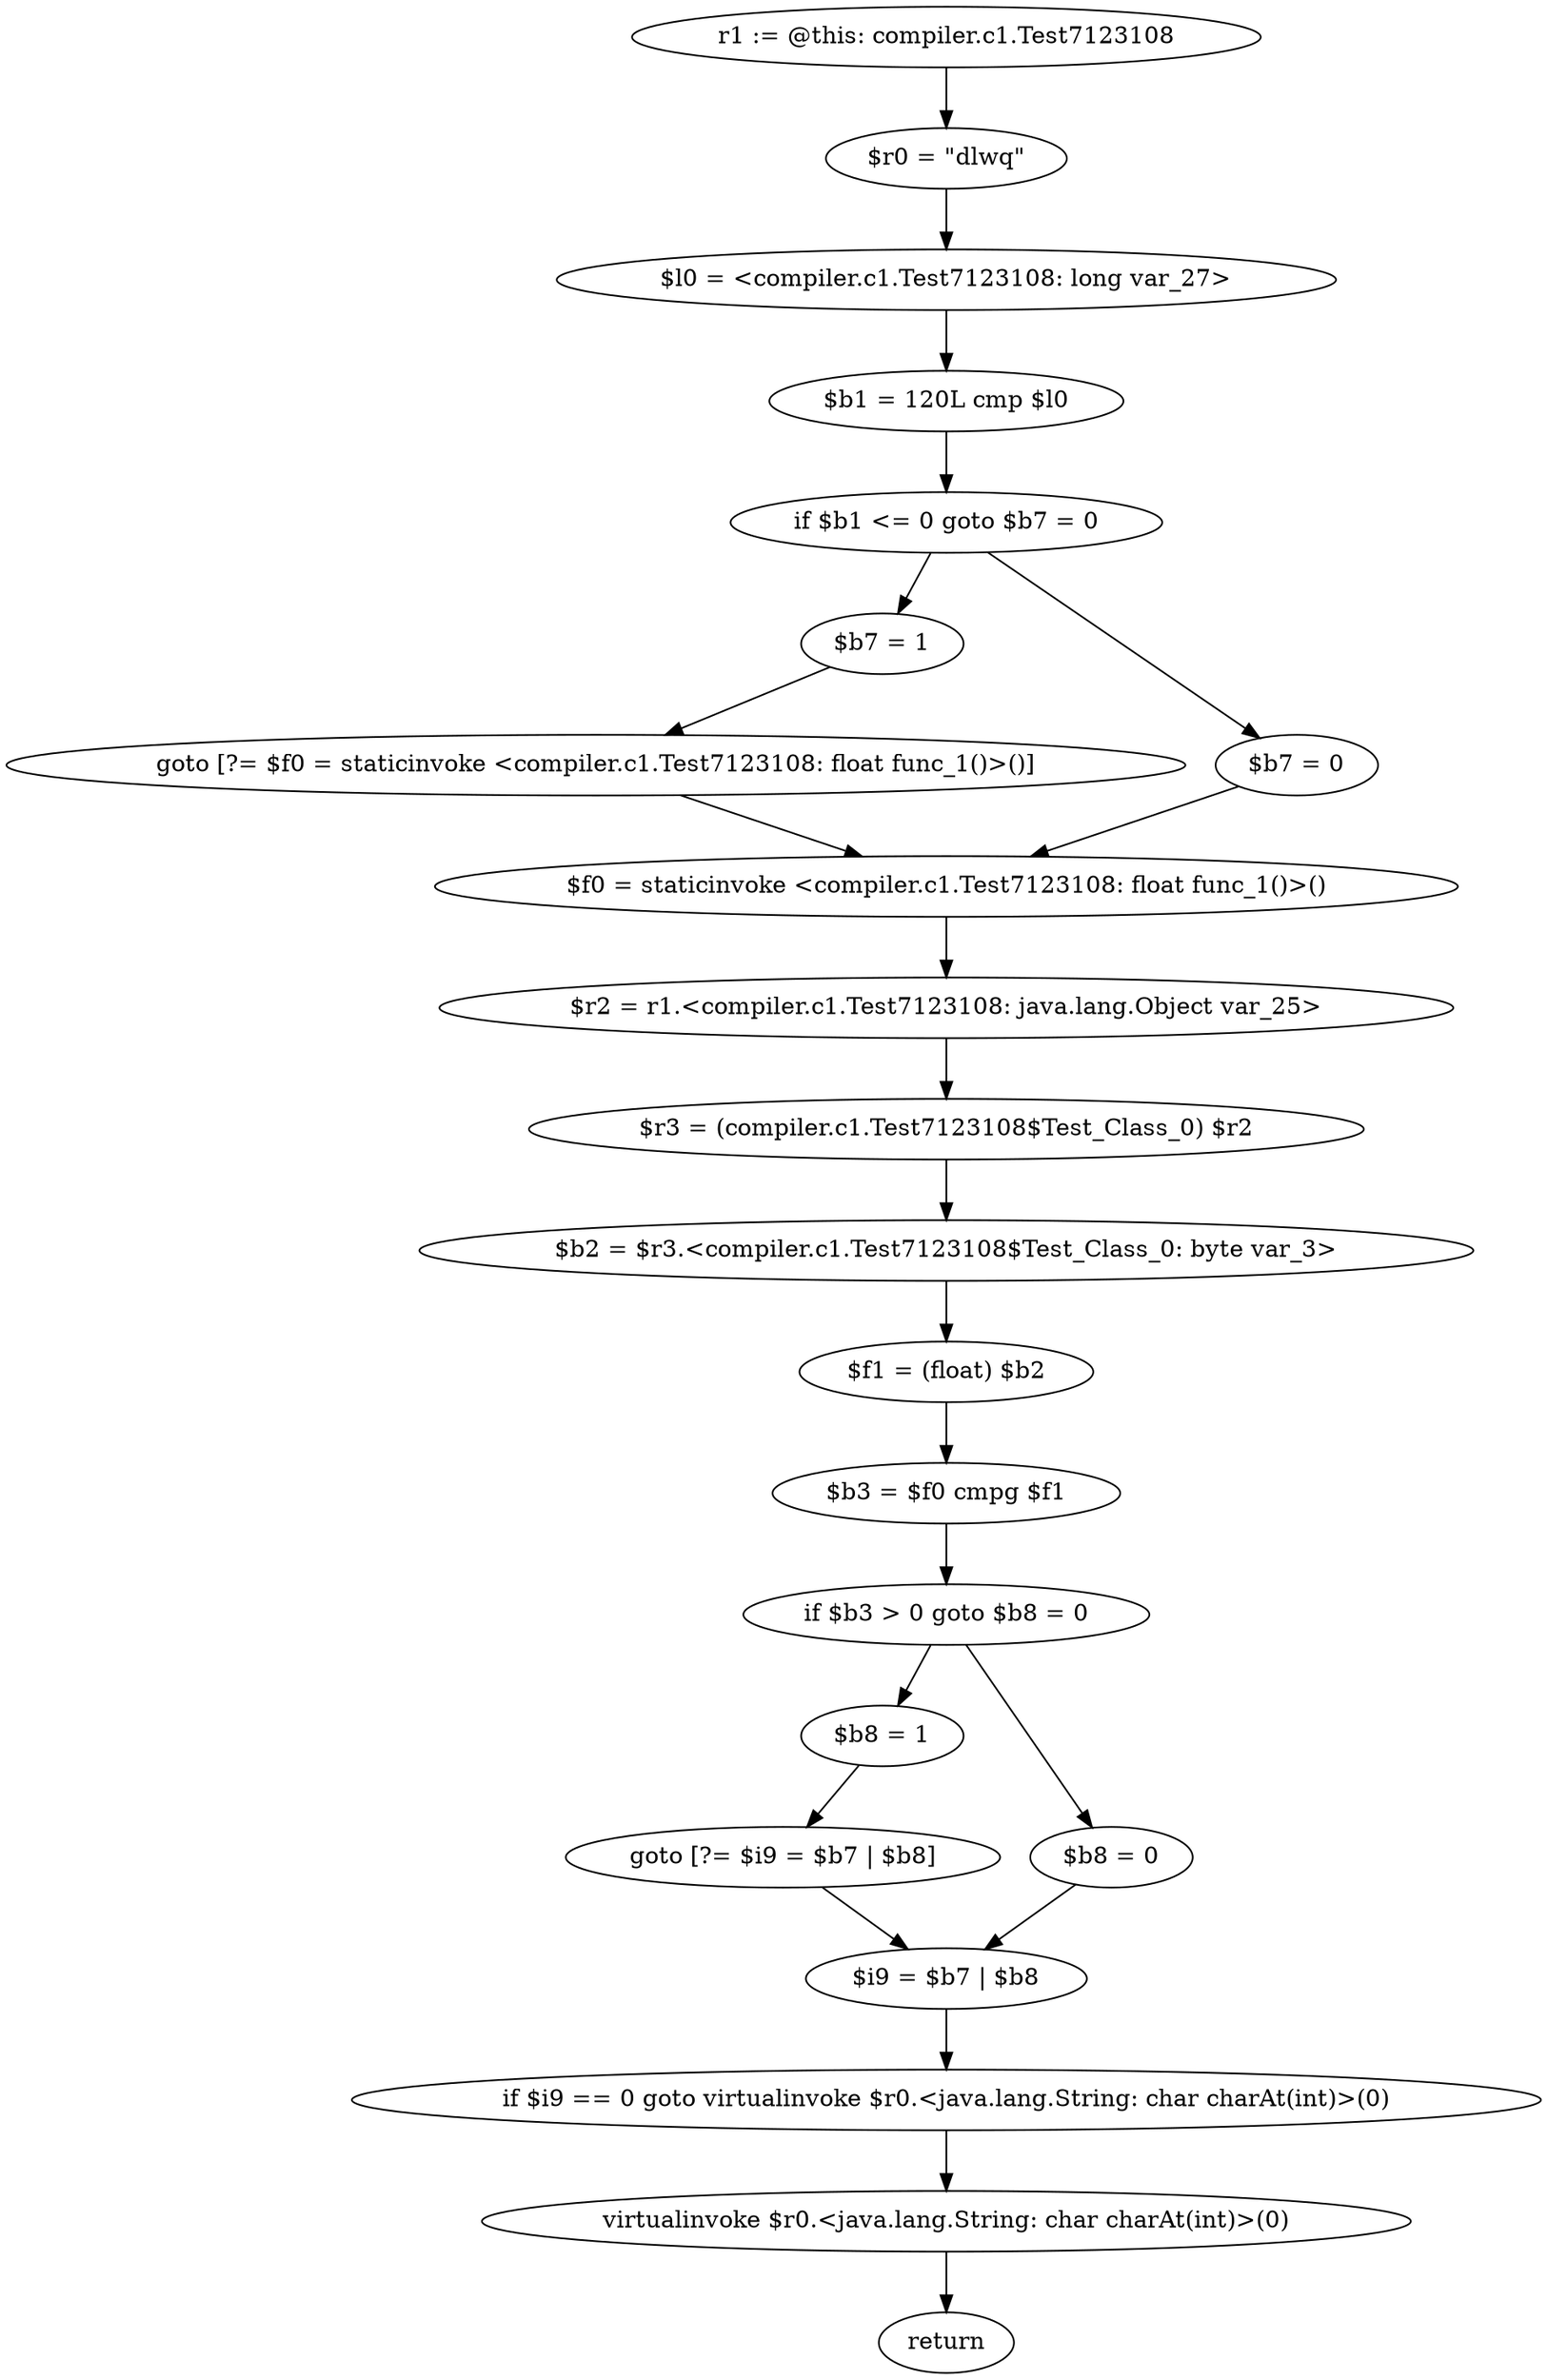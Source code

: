 digraph "unitGraph" {
    "r1 := @this: compiler.c1.Test7123108"
    "$r0 = \"dlwq\""
    "$l0 = <compiler.c1.Test7123108: long var_27>"
    "$b1 = 120L cmp $l0"
    "if $b1 <= 0 goto $b7 = 0"
    "$b7 = 1"
    "goto [?= $f0 = staticinvoke <compiler.c1.Test7123108: float func_1()>()]"
    "$b7 = 0"
    "$f0 = staticinvoke <compiler.c1.Test7123108: float func_1()>()"
    "$r2 = r1.<compiler.c1.Test7123108: java.lang.Object var_25>"
    "$r3 = (compiler.c1.Test7123108$Test_Class_0) $r2"
    "$b2 = $r3.<compiler.c1.Test7123108$Test_Class_0: byte var_3>"
    "$f1 = (float) $b2"
    "$b3 = $f0 cmpg $f1"
    "if $b3 > 0 goto $b8 = 0"
    "$b8 = 1"
    "goto [?= $i9 = $b7 | $b8]"
    "$b8 = 0"
    "$i9 = $b7 | $b8"
    "if $i9 == 0 goto virtualinvoke $r0.<java.lang.String: char charAt(int)>(0)"
    "virtualinvoke $r0.<java.lang.String: char charAt(int)>(0)"
    "return"
    "r1 := @this: compiler.c1.Test7123108"->"$r0 = \"dlwq\"";
    "$r0 = \"dlwq\""->"$l0 = <compiler.c1.Test7123108: long var_27>";
    "$l0 = <compiler.c1.Test7123108: long var_27>"->"$b1 = 120L cmp $l0";
    "$b1 = 120L cmp $l0"->"if $b1 <= 0 goto $b7 = 0";
    "if $b1 <= 0 goto $b7 = 0"->"$b7 = 1";
    "if $b1 <= 0 goto $b7 = 0"->"$b7 = 0";
    "$b7 = 1"->"goto [?= $f0 = staticinvoke <compiler.c1.Test7123108: float func_1()>()]";
    "goto [?= $f0 = staticinvoke <compiler.c1.Test7123108: float func_1()>()]"->"$f0 = staticinvoke <compiler.c1.Test7123108: float func_1()>()";
    "$b7 = 0"->"$f0 = staticinvoke <compiler.c1.Test7123108: float func_1()>()";
    "$f0 = staticinvoke <compiler.c1.Test7123108: float func_1()>()"->"$r2 = r1.<compiler.c1.Test7123108: java.lang.Object var_25>";
    "$r2 = r1.<compiler.c1.Test7123108: java.lang.Object var_25>"->"$r3 = (compiler.c1.Test7123108$Test_Class_0) $r2";
    "$r3 = (compiler.c1.Test7123108$Test_Class_0) $r2"->"$b2 = $r3.<compiler.c1.Test7123108$Test_Class_0: byte var_3>";
    "$b2 = $r3.<compiler.c1.Test7123108$Test_Class_0: byte var_3>"->"$f1 = (float) $b2";
    "$f1 = (float) $b2"->"$b3 = $f0 cmpg $f1";
    "$b3 = $f0 cmpg $f1"->"if $b3 > 0 goto $b8 = 0";
    "if $b3 > 0 goto $b8 = 0"->"$b8 = 1";
    "if $b3 > 0 goto $b8 = 0"->"$b8 = 0";
    "$b8 = 1"->"goto [?= $i9 = $b7 | $b8]";
    "goto [?= $i9 = $b7 | $b8]"->"$i9 = $b7 | $b8";
    "$b8 = 0"->"$i9 = $b7 | $b8";
    "$i9 = $b7 | $b8"->"if $i9 == 0 goto virtualinvoke $r0.<java.lang.String: char charAt(int)>(0)";
    "if $i9 == 0 goto virtualinvoke $r0.<java.lang.String: char charAt(int)>(0)"->"virtualinvoke $r0.<java.lang.String: char charAt(int)>(0)";
    "virtualinvoke $r0.<java.lang.String: char charAt(int)>(0)"->"return";
}
